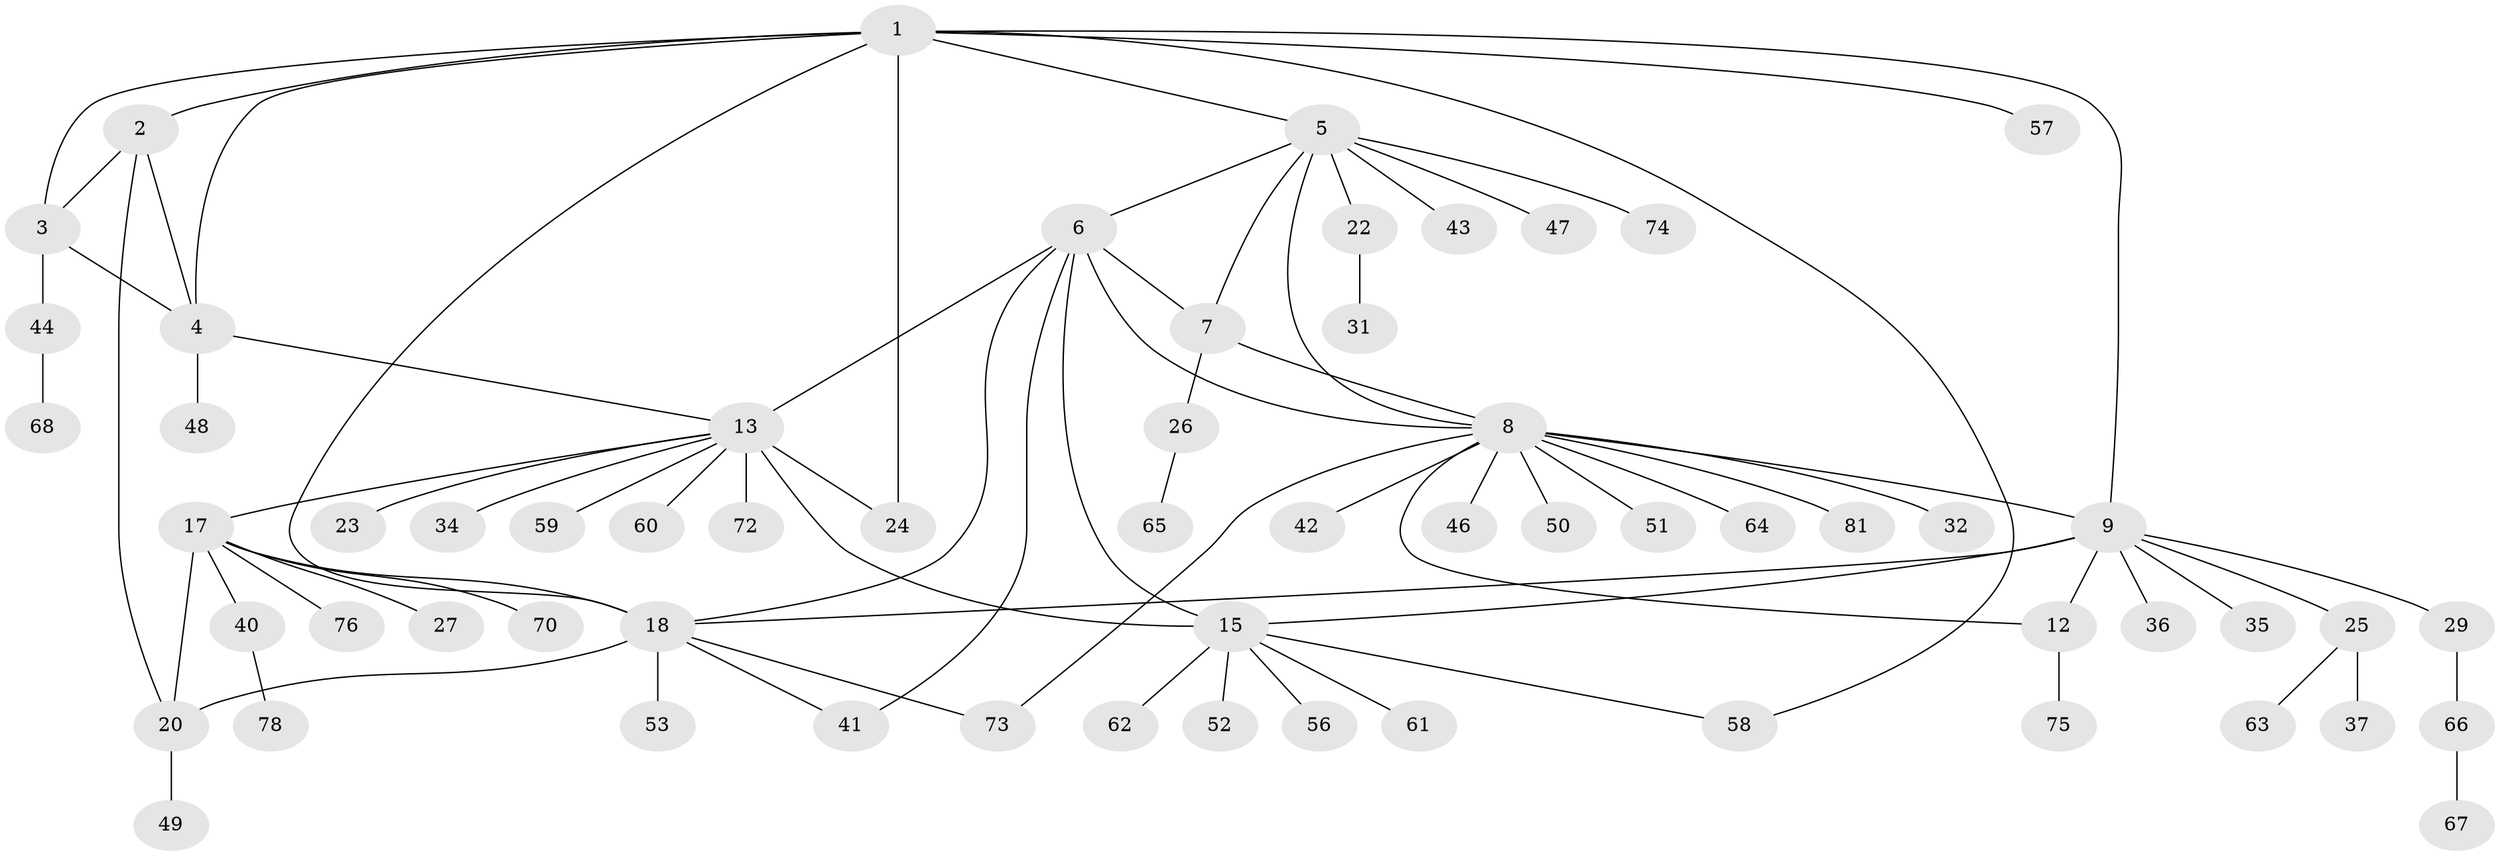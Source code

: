 // original degree distribution, {10: 0.024390243902439025, 4: 0.07317073170731707, 6: 0.036585365853658534, 8: 0.012195121951219513, 7: 0.024390243902439025, 9: 0.04878048780487805, 5: 0.036585365853658534, 1: 0.5121951219512195, 2: 0.21951219512195122, 3: 0.012195121951219513}
// Generated by graph-tools (version 1.1) at 2025/42/03/06/25 10:42:12]
// undirected, 62 vertices, 81 edges
graph export_dot {
graph [start="1"]
  node [color=gray90,style=filled];
  1 [super="+80"];
  2;
  3;
  4 [super="+71"];
  5 [super="+33"];
  6 [super="+45"];
  7;
  8 [super="+11"];
  9 [super="+10"];
  12 [super="+38"];
  13 [super="+14"];
  15 [super="+16"];
  17 [super="+19"];
  18 [super="+54"];
  20 [super="+21"];
  22;
  23;
  24 [super="+28"];
  25 [super="+39"];
  26 [super="+82"];
  27 [super="+30"];
  29;
  31;
  32;
  34;
  35;
  36 [super="+69"];
  37 [super="+77"];
  40;
  41;
  42;
  43;
  44;
  46;
  47;
  48 [super="+55"];
  49;
  50;
  51;
  52;
  53;
  56;
  57;
  58;
  59;
  60;
  61;
  62;
  63;
  64 [super="+79"];
  65;
  66;
  67;
  68;
  70;
  72;
  73;
  74;
  75;
  76;
  78;
  81;
  1 -- 2;
  1 -- 3;
  1 -- 4;
  1 -- 5;
  1 -- 9;
  1 -- 24;
  1 -- 57;
  1 -- 58;
  1 -- 18;
  2 -- 3;
  2 -- 4;
  2 -- 20;
  3 -- 4;
  3 -- 44;
  4 -- 48;
  4 -- 13;
  5 -- 6;
  5 -- 7;
  5 -- 8;
  5 -- 22;
  5 -- 47;
  5 -- 74;
  5 -- 43;
  6 -- 7;
  6 -- 8;
  6 -- 18;
  6 -- 41;
  6 -- 15;
  6 -- 13;
  7 -- 8;
  7 -- 26;
  8 -- 32;
  8 -- 46;
  8 -- 50;
  8 -- 64;
  8 -- 81;
  8 -- 73;
  8 -- 51;
  8 -- 42;
  8 -- 9 [weight=2];
  8 -- 12;
  9 -- 12 [weight=2];
  9 -- 18;
  9 -- 25;
  9 -- 29;
  9 -- 35;
  9 -- 36;
  9 -- 15;
  12 -- 75;
  13 -- 15 [weight=4];
  13 -- 23;
  13 -- 34;
  13 -- 72;
  13 -- 17;
  13 -- 59;
  13 -- 60;
  13 -- 24;
  15 -- 61;
  15 -- 52;
  15 -- 56;
  15 -- 58;
  15 -- 62;
  17 -- 18 [weight=2];
  17 -- 20 [weight=2];
  17 -- 27;
  17 -- 70;
  17 -- 76;
  17 -- 40;
  18 -- 20;
  18 -- 41;
  18 -- 53;
  18 -- 73;
  20 -- 49;
  22 -- 31;
  25 -- 37;
  25 -- 63;
  26 -- 65;
  29 -- 66;
  40 -- 78;
  44 -- 68;
  66 -- 67;
}
